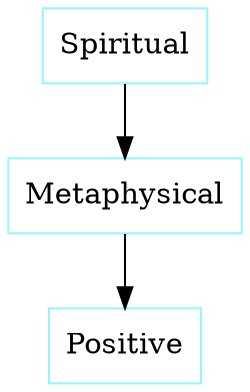 digraph D {
"Spiritual" [shape=box, color = cadetblue1]
"Metaphysical" [shape=box, color = cadetblue1]
"Positive" [shape=box, color = cadetblue1]
"Metaphysical" -> "Positive" [penwidth=1]
"Spiritual" -> "Metaphysical" [penwidth=1]
}